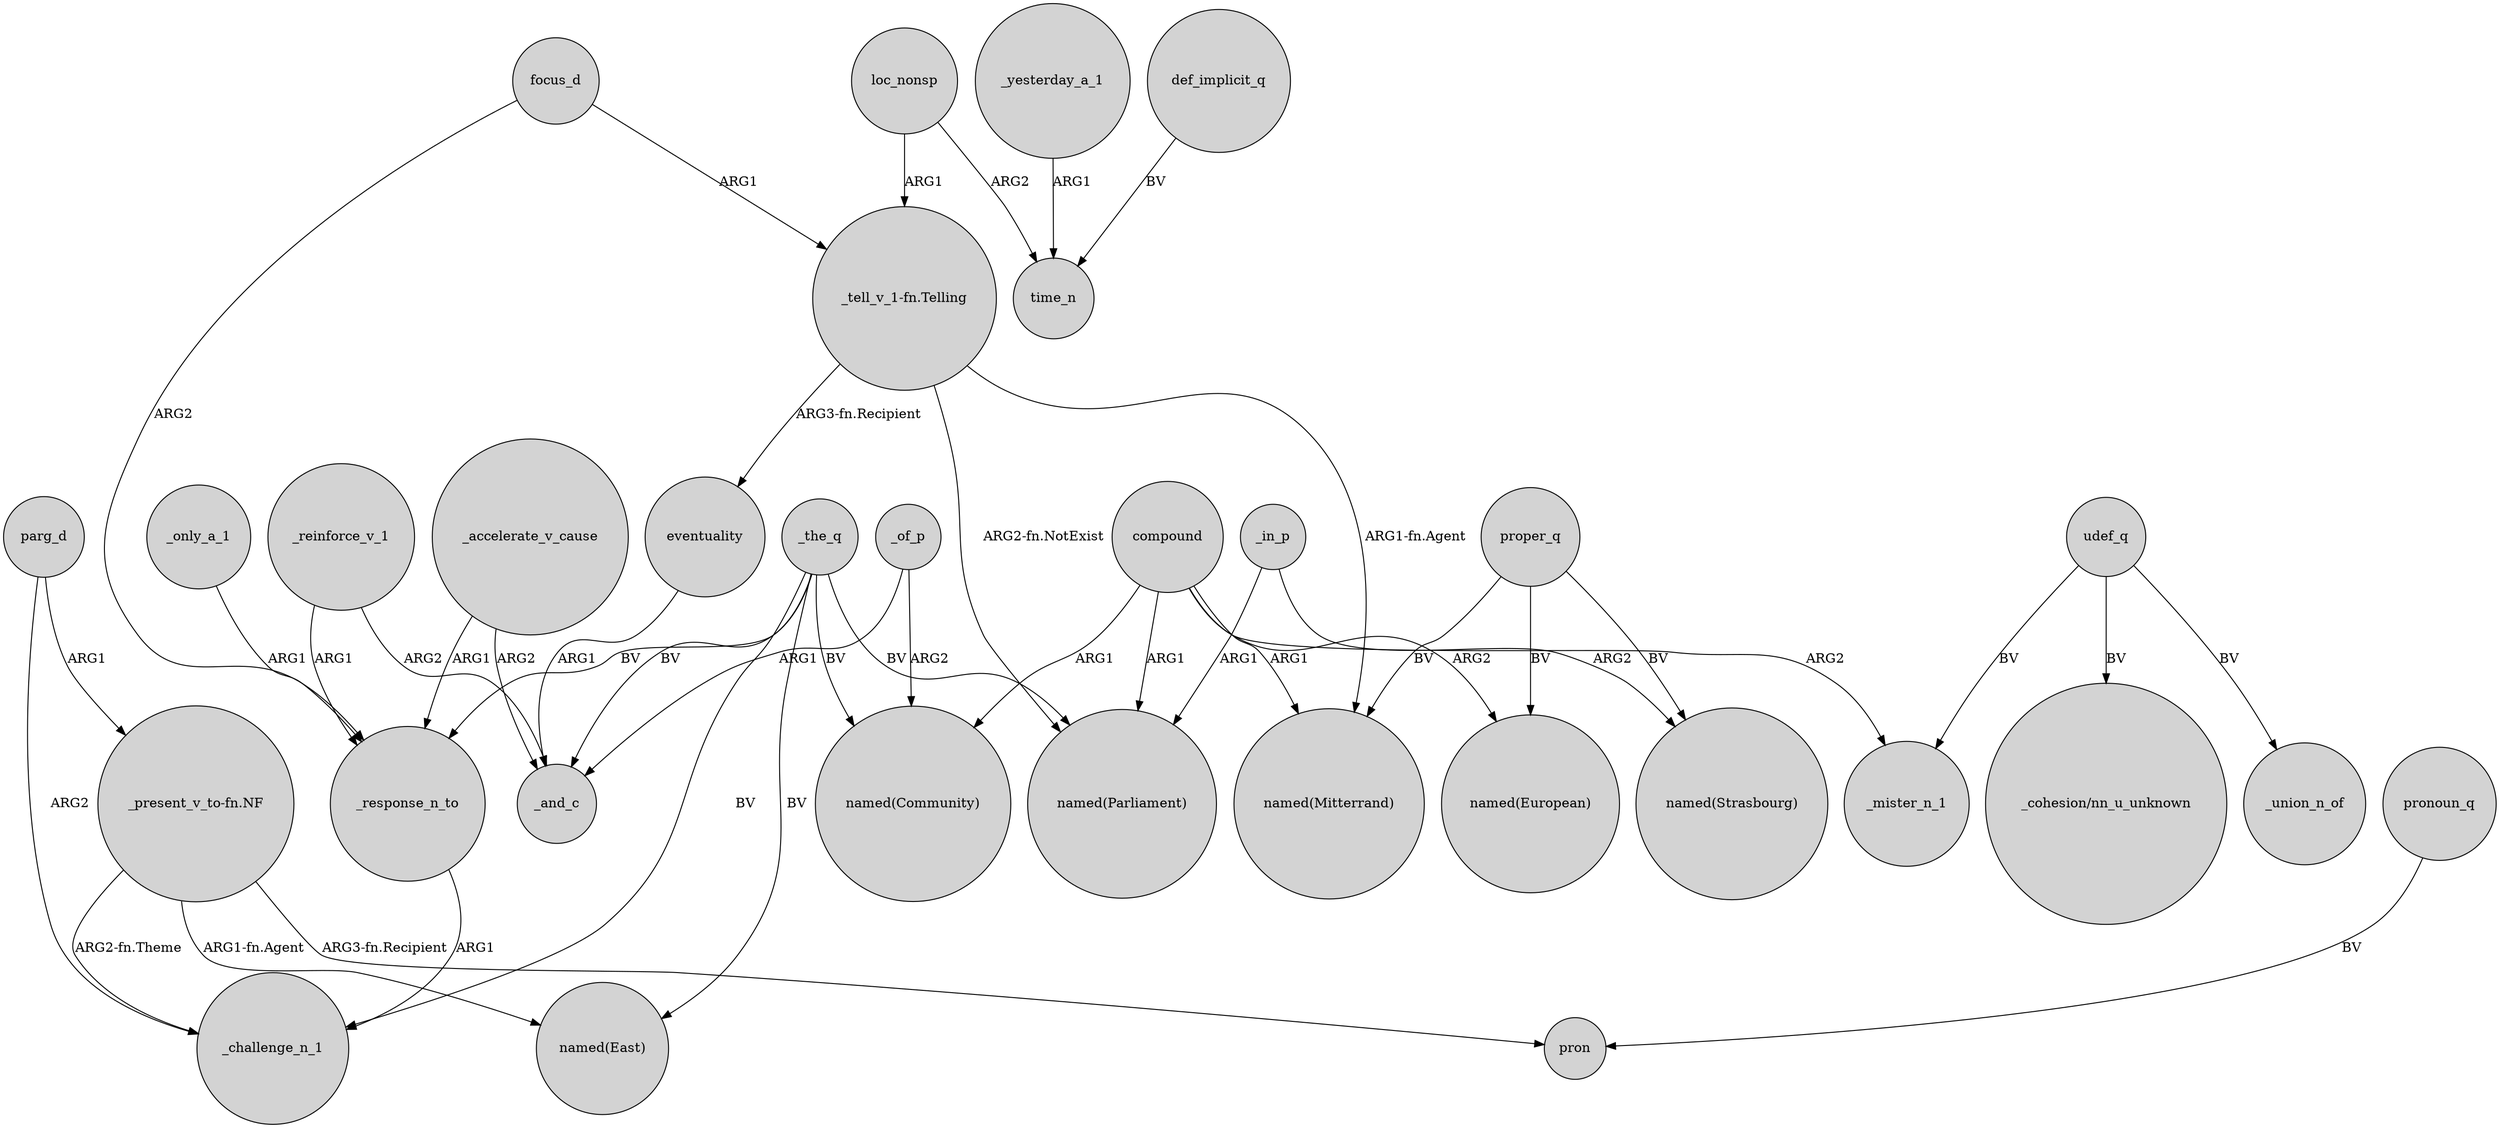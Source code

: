 digraph {
	node [shape=circle style=filled]
	_reinforce_v_1 -> _response_n_to [label=ARG1]
	_the_q -> "named(Parliament)" [label=BV]
	_the_q -> _and_c [label=BV]
	_yesterday_a_1 -> time_n [label=ARG1]
	compound -> "named(Parliament)" [label=ARG1]
	_in_p -> "named(Parliament)" [label=ARG1]
	_the_q -> "named(Community)" [label=BV]
	focus_d -> _response_n_to [label=ARG2]
	_the_q -> "named(East)" [label=BV]
	proper_q -> "named(Strasbourg)" [label=BV]
	_accelerate_v_cause -> _response_n_to [label=ARG1]
	compound -> _mister_n_1 [label=ARG2]
	_accelerate_v_cause -> _and_c [label=ARG2]
	udef_q -> _mister_n_1 [label=BV]
	udef_q -> _union_n_of [label=BV]
	_the_q -> _challenge_n_1 [label=BV]
	_response_n_to -> _challenge_n_1 [label=ARG1]
	"_tell_v_1-fn.Telling" -> "named(Parliament)" [label="ARG2-fn.NotExist"]
	_in_p -> "named(Strasbourg)" [label=ARG2]
	compound -> "named(Community)" [label=ARG1]
	parg_d -> _challenge_n_1 [label=ARG2]
	loc_nonsp -> time_n [label=ARG2]
	focus_d -> "_tell_v_1-fn.Telling" [label=ARG1]
	pronoun_q -> pron [label=BV]
	"_present_v_to-fn.NF" -> pron [label="ARG3-fn.Recipient"]
	"_tell_v_1-fn.Telling" -> eventuality [label="ARG3-fn.Recipient"]
	_reinforce_v_1 -> _and_c [label=ARG2]
	_the_q -> _response_n_to [label=BV]
	"_tell_v_1-fn.Telling" -> "named(Mitterrand)" [label="ARG1-fn.Agent"]
	_of_p -> _and_c [label=ARG1]
	_only_a_1 -> _response_n_to [label=ARG1]
	_of_p -> "named(Community)" [label=ARG2]
	compound -> "named(Mitterrand)" [label=ARG1]
	parg_d -> "_present_v_to-fn.NF" [label=ARG1]
	proper_q -> "named(Mitterrand)" [label=BV]
	compound -> "named(European)" [label=ARG2]
	"_present_v_to-fn.NF" -> "named(East)" [label="ARG1-fn.Agent"]
	loc_nonsp -> "_tell_v_1-fn.Telling" [label=ARG1]
	eventuality -> _and_c [label=ARG1]
	proper_q -> "named(European)" [label=BV]
	udef_q -> "_cohesion/nn_u_unknown" [label=BV]
	def_implicit_q -> time_n [label=BV]
	"_present_v_to-fn.NF" -> _challenge_n_1 [label="ARG2-fn.Theme"]
}
